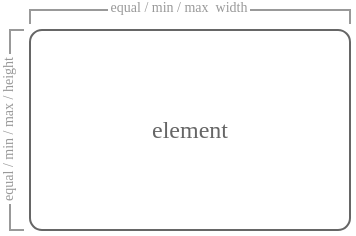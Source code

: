 <mxfile version="18.0.8" type="device"><diagram id="P1DjMIjJWcnhv_LlW_7G" name="Page-1"><mxGraphModel dx="477" dy="477" grid="1" gridSize="10" guides="1" tooltips="1" connect="1" arrows="1" fold="1" page="1" pageScale="1" pageWidth="827" pageHeight="1169" math="0" shadow="0"><root><mxCell id="0"/><mxCell id="1" parent="0"/><mxCell id="0TAhyFcixZUvP4fPRaMv-22" style="edgeStyle=orthogonalEdgeStyle;rounded=0;orthogonalLoop=1;jettySize=auto;html=1;endArrow=none;endFill=0;fillColor=#f5f5f5;strokeColor=#999999;sketch=0;fontFamily=Comic Sans MS;" edge="1" parent="1"><mxGeometry relative="1" as="geometry"><mxPoint x="500" y="327" as="targetPoint"/><mxPoint x="340" y="327" as="sourcePoint"/><Array as="points"><mxPoint x="340" y="320"/><mxPoint x="500" y="320"/><mxPoint x="500" y="327"/></Array></mxGeometry></mxCell><mxCell id="0TAhyFcixZUvP4fPRaMv-23" value="&lt;font&gt;&amp;nbsp;equal / min / max&amp;nbsp; width&amp;nbsp;&lt;/font&gt;" style="edgeLabel;html=1;align=center;verticalAlign=middle;resizable=0;points=[];fontFamily=Comic Sans MS;fontColor=#999999;fontSize=7;" vertex="1" connectable="0" parent="0TAhyFcixZUvP4fPRaMv-22"><mxGeometry x="-0.023" y="2" relative="1" as="geometry"><mxPoint x="-4" y="1" as="offset"/></mxGeometry></mxCell><mxCell id="0TAhyFcixZUvP4fPRaMv-24" style="edgeStyle=orthogonalEdgeStyle;rounded=0;orthogonalLoop=1;jettySize=auto;html=1;fontFamily=Comic Sans MS;fontSize=9;fontColor=#999999;endArrow=none;endFill=0;strokeColor=#999999;sketch=0;" edge="1" parent="1"><mxGeometry relative="1" as="geometry"><mxPoint x="337" y="430" as="targetPoint"/><mxPoint x="337" y="330" as="sourcePoint"/><Array as="points"><mxPoint x="330" y="330"/><mxPoint x="330" y="430"/><mxPoint x="337" y="430"/></Array></mxGeometry></mxCell><mxCell id="0TAhyFcixZUvP4fPRaMv-25" value="&lt;font style=&quot;font-size: 7px;&quot;&gt;&amp;nbsp;equal / min / max / height&amp;nbsp;&lt;/font&gt;" style="edgeLabel;align=center;verticalAlign=middle;resizable=0;points=[];fontSize=7;fontFamily=Comic Sans MS;fontColor=#999999;html=1;rotation=-90;" vertex="1" connectable="0" parent="0TAhyFcixZUvP4fPRaMv-24"><mxGeometry x="0.052" y="-1" relative="1" as="geometry"><mxPoint y="-3" as="offset"/></mxGeometry></mxCell><mxCell id="0TAhyFcixZUvP4fPRaMv-26" style="edgeStyle=orthogonalEdgeStyle;rounded=0;orthogonalLoop=1;jettySize=auto;html=1;fontFamily=Comic Sans MS;fontSize=8;fontColor=#82B366;endArrow=none;endFill=0;strokeColor=#82B366;" edge="1" parent="1"><mxGeometry relative="1" as="geometry"><mxPoint x="340" y="320" as="targetPoint"/><mxPoint x="340" y="320" as="sourcePoint"/></mxGeometry></mxCell><mxCell id="0TAhyFcixZUvP4fPRaMv-27" value="&lt;font color=&quot;#666666&quot;&gt;element&lt;/font&gt;" style="rounded=1;whiteSpace=wrap;html=1;shadow=0;fillColor=none;strokeWidth=1;strokeColor=#666666;sketch=0;glass=0;arcSize=6;fontFamily=Comic Sans MS;fillStyle=cross-hatch;" vertex="1" parent="1"><mxGeometry x="340" y="330" width="160" height="100" as="geometry"/></mxCell></root></mxGraphModel></diagram></mxfile>